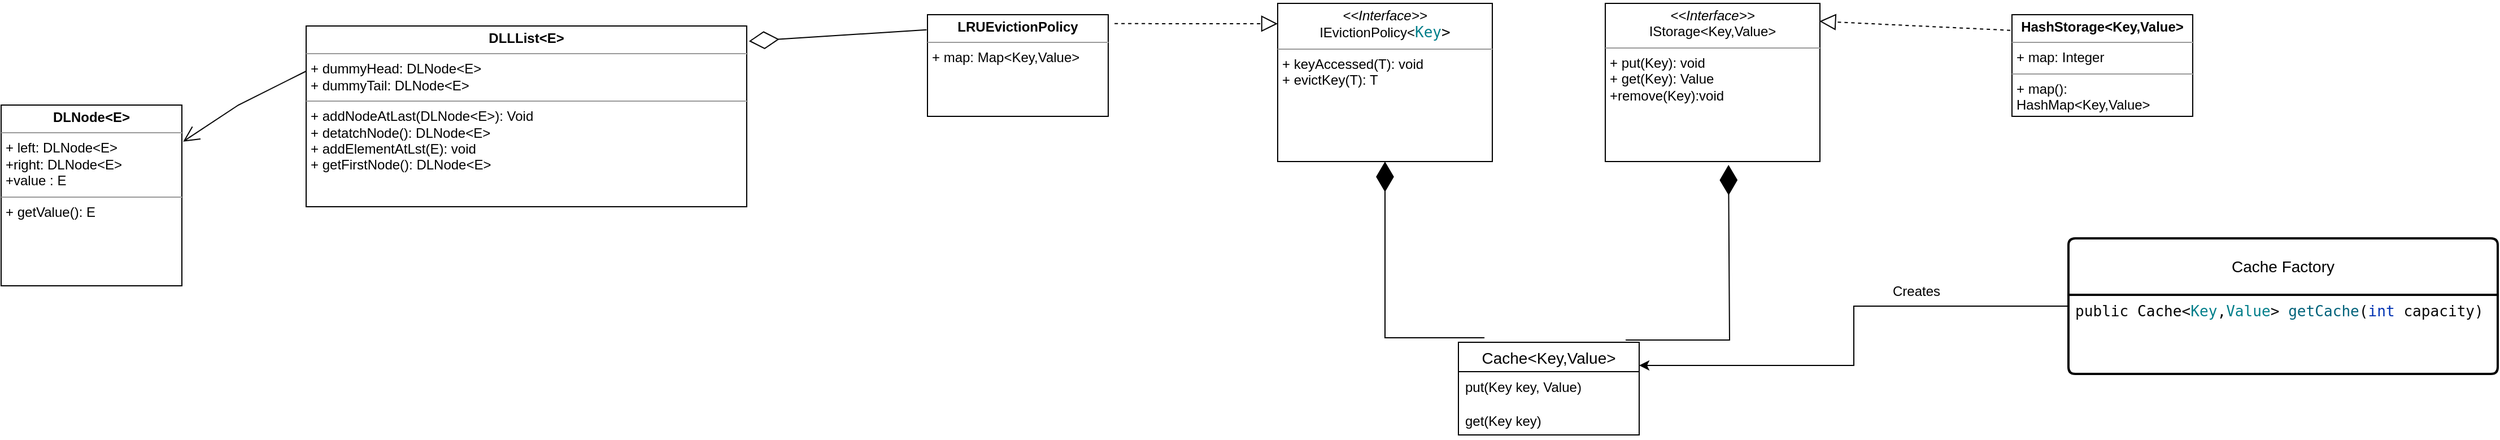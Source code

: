 <mxfile version="21.5.0" type="github">
  <diagram name="Page-1" id="Y2ReX460H2dDcdEjLJS4">
    <mxGraphModel dx="5408" dy="1991" grid="1" gridSize="10" guides="1" tooltips="1" connect="1" arrows="1" fold="1" page="1" pageScale="1" pageWidth="827" pageHeight="1169" math="0" shadow="0">
      <root>
        <mxCell id="0" />
        <mxCell id="1" parent="0" />
        <mxCell id="vCNsKtDUgiW5gq87gPrt-31" style="edgeStyle=orthogonalEdgeStyle;rounded=0;orthogonalLoop=1;jettySize=auto;html=1;entryX=1;entryY=0.25;entryDx=0;entryDy=0;" parent="1" source="vCNsKtDUgiW5gq87gPrt-1" target="vCNsKtDUgiW5gq87gPrt-15" edge="1">
          <mxGeometry relative="1" as="geometry" />
        </mxCell>
        <mxCell id="vCNsKtDUgiW5gq87gPrt-1" value="Cache Factory" style="swimlane;childLayout=stackLayout;horizontal=1;startSize=50;horizontalStack=0;rounded=1;fontSize=14;fontStyle=0;strokeWidth=2;resizeParent=0;resizeLast=1;shadow=0;dashed=0;align=center;arcSize=4;whiteSpace=wrap;html=1;" parent="1" vertex="1">
          <mxGeometry x="420" y="228" width="380" height="120" as="geometry">
            <mxRectangle x="220" y="240" width="130" height="50" as="alternateBounds" />
          </mxGeometry>
        </mxCell>
        <mxCell id="vCNsKtDUgiW5gq87gPrt-2" value="&lt;div style=&quot;background-color: rgb(255, 255, 255); color: rgb(8, 8, 8); font-family: &amp;quot;JetBrains Mono&amp;quot;, monospace; font-size: 9.8pt;&quot;&gt;public &lt;span style=&quot;color:#000000;&quot;&gt;Cache&lt;/span&gt;&amp;lt;&lt;span style=&quot;color:#007e8a;&quot;&gt;Key&lt;/span&gt;,&lt;span style=&quot;color:#007e8a;&quot;&gt;Value&lt;/span&gt;&amp;gt; &lt;span style=&quot;color:#00627a;&quot;&gt;getCache&lt;/span&gt;(&lt;span style=&quot;color:#0033b3;&quot;&gt;int &lt;/span&gt;capacity)&lt;/div&gt;" style="align=left;strokeColor=none;fillColor=none;spacingLeft=4;fontSize=12;verticalAlign=top;resizable=0;rotatable=0;part=1;html=1;" parent="vCNsKtDUgiW5gq87gPrt-1" vertex="1">
          <mxGeometry y="50" width="380" height="70" as="geometry" />
        </mxCell>
        <mxCell id="vCNsKtDUgiW5gq87gPrt-15" value="Cache&lt;Key,Value&gt;" style="swimlane;fontStyle=0;childLayout=stackLayout;horizontal=1;startSize=26;horizontalStack=0;resizeParent=1;resizeParentMax=0;resizeLast=0;collapsible=1;marginBottom=0;align=center;fontSize=14;" parent="1" vertex="1">
          <mxGeometry x="-120" y="320" width="160" height="82" as="geometry" />
        </mxCell>
        <mxCell id="vCNsKtDUgiW5gq87gPrt-16" value="put(Key key, Value)" style="text;strokeColor=none;fillColor=none;spacingLeft=4;spacingRight=4;overflow=hidden;rotatable=0;points=[[0,0.5],[1,0.5]];portConstraint=eastwest;fontSize=12;whiteSpace=wrap;html=1;" parent="vCNsKtDUgiW5gq87gPrt-15" vertex="1">
          <mxGeometry y="26" width="160" height="30" as="geometry" />
        </mxCell>
        <mxCell id="vCNsKtDUgiW5gq87gPrt-17" value="get(Key key)" style="text;strokeColor=none;fillColor=none;spacingLeft=4;spacingRight=4;overflow=hidden;rotatable=0;points=[[0,0.5],[1,0.5]];portConstraint=eastwest;fontSize=12;whiteSpace=wrap;html=1;" parent="vCNsKtDUgiW5gq87gPrt-15" vertex="1">
          <mxGeometry y="56" width="160" height="26" as="geometry" />
        </mxCell>
        <mxCell id="vCNsKtDUgiW5gq87gPrt-32" value="Creates" style="text;html=1;align=center;verticalAlign=middle;resizable=0;points=[];autosize=1;strokeColor=none;fillColor=none;" parent="1" vertex="1">
          <mxGeometry x="250" y="260" width="70" height="30" as="geometry" />
        </mxCell>
        <mxCell id="vCNsKtDUgiW5gq87gPrt-39" value="&lt;p style=&quot;margin:0px;margin-top:4px;text-align:center;&quot;&gt;&lt;i&gt;&amp;lt;&amp;lt;Interface&amp;gt;&amp;gt;&lt;/i&gt;&lt;br&gt;IEvictionPolicy&amp;lt;&lt;span style=&quot;border-color: var(--border-color); font-family: &amp;quot;JetBrains Mono&amp;quot;, monospace; font-size: 13.067px; color: rgb(0, 126, 138);&quot;&gt;Key&lt;/span&gt;&lt;span style=&quot;color: rgb(8, 8, 8); font-family: &amp;quot;JetBrains Mono&amp;quot;, monospace; font-size: 13.067px; background-color: rgb(255, 255, 255);&quot;&gt;&amp;gt;&lt;/span&gt;&lt;br&gt;&lt;/p&gt;&lt;hr size=&quot;1&quot;&gt;&lt;p style=&quot;margin:0px;margin-left:4px;&quot;&gt;&lt;/p&gt;&lt;p style=&quot;margin:0px;margin-left:4px;&quot;&gt;+ keyAccessed(T): void&lt;br&gt;+ evictKey(T): T&lt;/p&gt;" style="verticalAlign=top;align=left;overflow=fill;fontSize=12;fontFamily=Helvetica;html=1;whiteSpace=wrap;" parent="1" vertex="1">
          <mxGeometry x="-280" y="20" width="190" height="140" as="geometry" />
        </mxCell>
        <mxCell id="vCNsKtDUgiW5gq87gPrt-40" value="&lt;p style=&quot;margin:0px;margin-top:4px;text-align:center;&quot;&gt;&lt;i&gt;&amp;lt;&amp;lt;Interface&amp;gt;&amp;gt;&lt;/i&gt;&lt;br&gt;IStorage&amp;lt;Key,Value&amp;gt;&lt;/p&gt;&lt;hr size=&quot;1&quot;&gt;&lt;p style=&quot;margin:0px;margin-left:4px;&quot;&gt;&lt;span style=&quot;background-color: initial;&quot;&gt;+ put(Key): void&lt;/span&gt;&lt;br&gt;&lt;/p&gt;&lt;p style=&quot;margin:0px;margin-left:4px;&quot;&gt;+ get(Key): Value&lt;/p&gt;&lt;p style=&quot;margin:0px;margin-left:4px;&quot;&gt;+remove(Key):void&lt;/p&gt;" style="verticalAlign=top;align=left;overflow=fill;fontSize=12;fontFamily=Helvetica;html=1;whiteSpace=wrap;" parent="1" vertex="1">
          <mxGeometry x="10" y="20" width="190" height="140" as="geometry" />
        </mxCell>
        <mxCell id="vCNsKtDUgiW5gq87gPrt-42" value="&lt;p style=&quot;margin:0px;margin-top:4px;text-align:center;&quot;&gt;&lt;b&gt;LRUEvictionPolicy&lt;/b&gt;&lt;/p&gt;&lt;hr size=&quot;1&quot;&gt;&lt;p style=&quot;margin:0px;margin-left:4px;&quot;&gt;+ map: Map&amp;lt;Key,Value&amp;gt;&lt;/p&gt;&lt;p style=&quot;margin:0px;margin-left:4px;&quot;&gt;&lt;br&gt;&lt;/p&gt;" style="verticalAlign=top;align=left;overflow=fill;fontSize=12;fontFamily=Helvetica;html=1;whiteSpace=wrap;" parent="1" vertex="1">
          <mxGeometry x="-590" y="30" width="160" height="90" as="geometry" />
        </mxCell>
        <mxCell id="Lpu567G0PW0T4ymjj-NV-4" value="" style="endArrow=diamondThin;endFill=1;endSize=24;html=1;rounded=0;exitX=0.144;exitY=-0.049;exitDx=0;exitDy=0;exitPerimeter=0;entryX=0.5;entryY=1;entryDx=0;entryDy=0;" edge="1" parent="1" source="vCNsKtDUgiW5gq87gPrt-15" target="vCNsKtDUgiW5gq87gPrt-39">
          <mxGeometry width="160" relative="1" as="geometry">
            <mxPoint x="-60" y="210" as="sourcePoint" />
            <mxPoint x="100" y="210" as="targetPoint" />
            <Array as="points">
              <mxPoint x="-185" y="316" />
            </Array>
          </mxGeometry>
        </mxCell>
        <mxCell id="Lpu567G0PW0T4ymjj-NV-5" value="" style="endArrow=diamondThin;endFill=1;endSize=24;html=1;rounded=0;exitX=0.925;exitY=-0.024;exitDx=0;exitDy=0;exitPerimeter=0;entryX=0.574;entryY=1.021;entryDx=0;entryDy=0;entryPerimeter=0;" edge="1" parent="1" source="vCNsKtDUgiW5gq87gPrt-15" target="vCNsKtDUgiW5gq87gPrt-40">
          <mxGeometry width="160" relative="1" as="geometry">
            <mxPoint x="30" y="290" as="sourcePoint" />
            <mxPoint x="190" y="290" as="targetPoint" />
            <Array as="points">
              <mxPoint x="120" y="318" />
            </Array>
          </mxGeometry>
        </mxCell>
        <mxCell id="Lpu567G0PW0T4ymjj-NV-6" value="&lt;p style=&quot;margin:0px;margin-top:4px;text-align:center;&quot;&gt;&lt;b&gt;HashStorage&amp;lt;Key,Value&amp;gt;&lt;/b&gt;&lt;/p&gt;&lt;hr size=&quot;1&quot;&gt;&lt;p style=&quot;margin:0px;margin-left:4px;&quot;&gt;+ map: Integer&lt;/p&gt;&lt;hr size=&quot;1&quot;&gt;&lt;p style=&quot;margin:0px;margin-left:4px;&quot;&gt;+ map(): HashMap&amp;lt;Key,Value&amp;gt;&lt;/p&gt;" style="verticalAlign=top;align=left;overflow=fill;fontSize=12;fontFamily=Helvetica;html=1;whiteSpace=wrap;" vertex="1" parent="1">
          <mxGeometry x="370" y="30" width="160" height="90" as="geometry" />
        </mxCell>
        <mxCell id="Lpu567G0PW0T4ymjj-NV-7" value="" style="endArrow=block;dashed=1;endFill=0;endSize=12;html=1;rounded=0;exitX=-0.009;exitY=0.154;exitDx=0;exitDy=0;exitPerimeter=0;entryX=0.998;entryY=0.113;entryDx=0;entryDy=0;entryPerimeter=0;" edge="1" parent="1" source="Lpu567G0PW0T4ymjj-NV-6" target="vCNsKtDUgiW5gq87gPrt-40">
          <mxGeometry width="160" relative="1" as="geometry">
            <mxPoint x="230" y="180" as="sourcePoint" />
            <mxPoint x="390" y="180" as="targetPoint" />
          </mxGeometry>
        </mxCell>
        <mxCell id="Lpu567G0PW0T4ymjj-NV-8" value="" style="endArrow=block;dashed=1;endFill=0;endSize=12;html=1;rounded=0;exitX=1.035;exitY=0.088;exitDx=0;exitDy=0;exitPerimeter=0;" edge="1" parent="1" source="vCNsKtDUgiW5gq87gPrt-42">
          <mxGeometry width="160" relative="1" as="geometry">
            <mxPoint x="-410" y="40" as="sourcePoint" />
            <mxPoint x="-280" y="38" as="targetPoint" />
          </mxGeometry>
        </mxCell>
        <mxCell id="Lpu567G0PW0T4ymjj-NV-9" value="&lt;p style=&quot;margin:0px;margin-top:4px;text-align:center;&quot;&gt;&lt;b&gt;DLLList&amp;lt;E&amp;gt;&lt;/b&gt;&lt;/p&gt;&lt;hr size=&quot;1&quot;&gt;&lt;p style=&quot;margin:0px;margin-left:4px;&quot;&gt;+ dummyHead: DLNode&amp;lt;E&amp;gt;&lt;/p&gt;&lt;p style=&quot;margin:0px;margin-left:4px;&quot;&gt;+ dummyTail: DLNode&amp;lt;E&amp;gt;&lt;/p&gt;&lt;hr size=&quot;1&quot;&gt;&lt;p style=&quot;margin:0px;margin-left:4px;&quot;&gt;+ addNodeAtLast(DLNode&amp;lt;E&amp;gt;): Void&lt;/p&gt;&lt;p style=&quot;margin:0px;margin-left:4px;&quot;&gt;+ detatchNode(): DLNode&amp;lt;E&amp;gt;&lt;/p&gt;&lt;p style=&quot;margin:0px;margin-left:4px;&quot;&gt;+ addElementAtLst(E): void&lt;/p&gt;&lt;p style=&quot;margin:0px;margin-left:4px;&quot;&gt;+ getFirstNode(): DLNode&amp;lt;E&amp;gt;&lt;/p&gt;" style="verticalAlign=top;align=left;overflow=fill;fontSize=12;fontFamily=Helvetica;html=1;whiteSpace=wrap;" vertex="1" parent="1">
          <mxGeometry x="-1140" y="40" width="390" height="160" as="geometry" />
        </mxCell>
        <mxCell id="Lpu567G0PW0T4ymjj-NV-10" value="" style="endArrow=diamondThin;endFill=0;endSize=24;html=1;rounded=0;exitX=-0.005;exitY=0.149;exitDx=0;exitDy=0;exitPerimeter=0;entryX=1.005;entryY=0.084;entryDx=0;entryDy=0;entryPerimeter=0;" edge="1" parent="1" source="vCNsKtDUgiW5gq87gPrt-42" target="Lpu567G0PW0T4ymjj-NV-9">
          <mxGeometry width="160" relative="1" as="geometry">
            <mxPoint x="-710" y="190" as="sourcePoint" />
            <mxPoint x="-550" y="190" as="targetPoint" />
          </mxGeometry>
        </mxCell>
        <mxCell id="Lpu567G0PW0T4ymjj-NV-11" value="&lt;p style=&quot;margin:0px;margin-top:4px;text-align:center;&quot;&gt;&lt;b&gt;DLNode&amp;lt;E&amp;gt;&lt;/b&gt;&lt;/p&gt;&lt;hr size=&quot;1&quot;&gt;&lt;p style=&quot;margin:0px;margin-left:4px;&quot;&gt;+ left: DLNode&amp;lt;E&amp;gt;&lt;/p&gt;&lt;p style=&quot;margin:0px;margin-left:4px;&quot;&gt;+right: DLNode&amp;lt;E&amp;gt;&lt;/p&gt;&lt;p style=&quot;margin:0px;margin-left:4px;&quot;&gt;+value : E&lt;/p&gt;&lt;hr size=&quot;1&quot;&gt;&lt;p style=&quot;margin:0px;margin-left:4px;&quot;&gt;+ getValue(): E&lt;/p&gt;" style="verticalAlign=top;align=left;overflow=fill;fontSize=12;fontFamily=Helvetica;html=1;whiteSpace=wrap;" vertex="1" parent="1">
          <mxGeometry x="-1410" y="110" width="160" height="160" as="geometry" />
        </mxCell>
        <mxCell id="Lpu567G0PW0T4ymjj-NV-12" value="" style="endArrow=open;endFill=1;endSize=12;html=1;rounded=0;entryX=1.007;entryY=0.202;entryDx=0;entryDy=0;entryPerimeter=0;exitX=0;exitY=0.25;exitDx=0;exitDy=0;" edge="1" parent="1" source="Lpu567G0PW0T4ymjj-NV-9" target="Lpu567G0PW0T4ymjj-NV-11">
          <mxGeometry width="160" relative="1" as="geometry">
            <mxPoint x="-1150" y="340" as="sourcePoint" />
            <mxPoint x="-990" y="340" as="targetPoint" />
            <Array as="points">
              <mxPoint x="-1200" y="110" />
            </Array>
          </mxGeometry>
        </mxCell>
      </root>
    </mxGraphModel>
  </diagram>
</mxfile>
